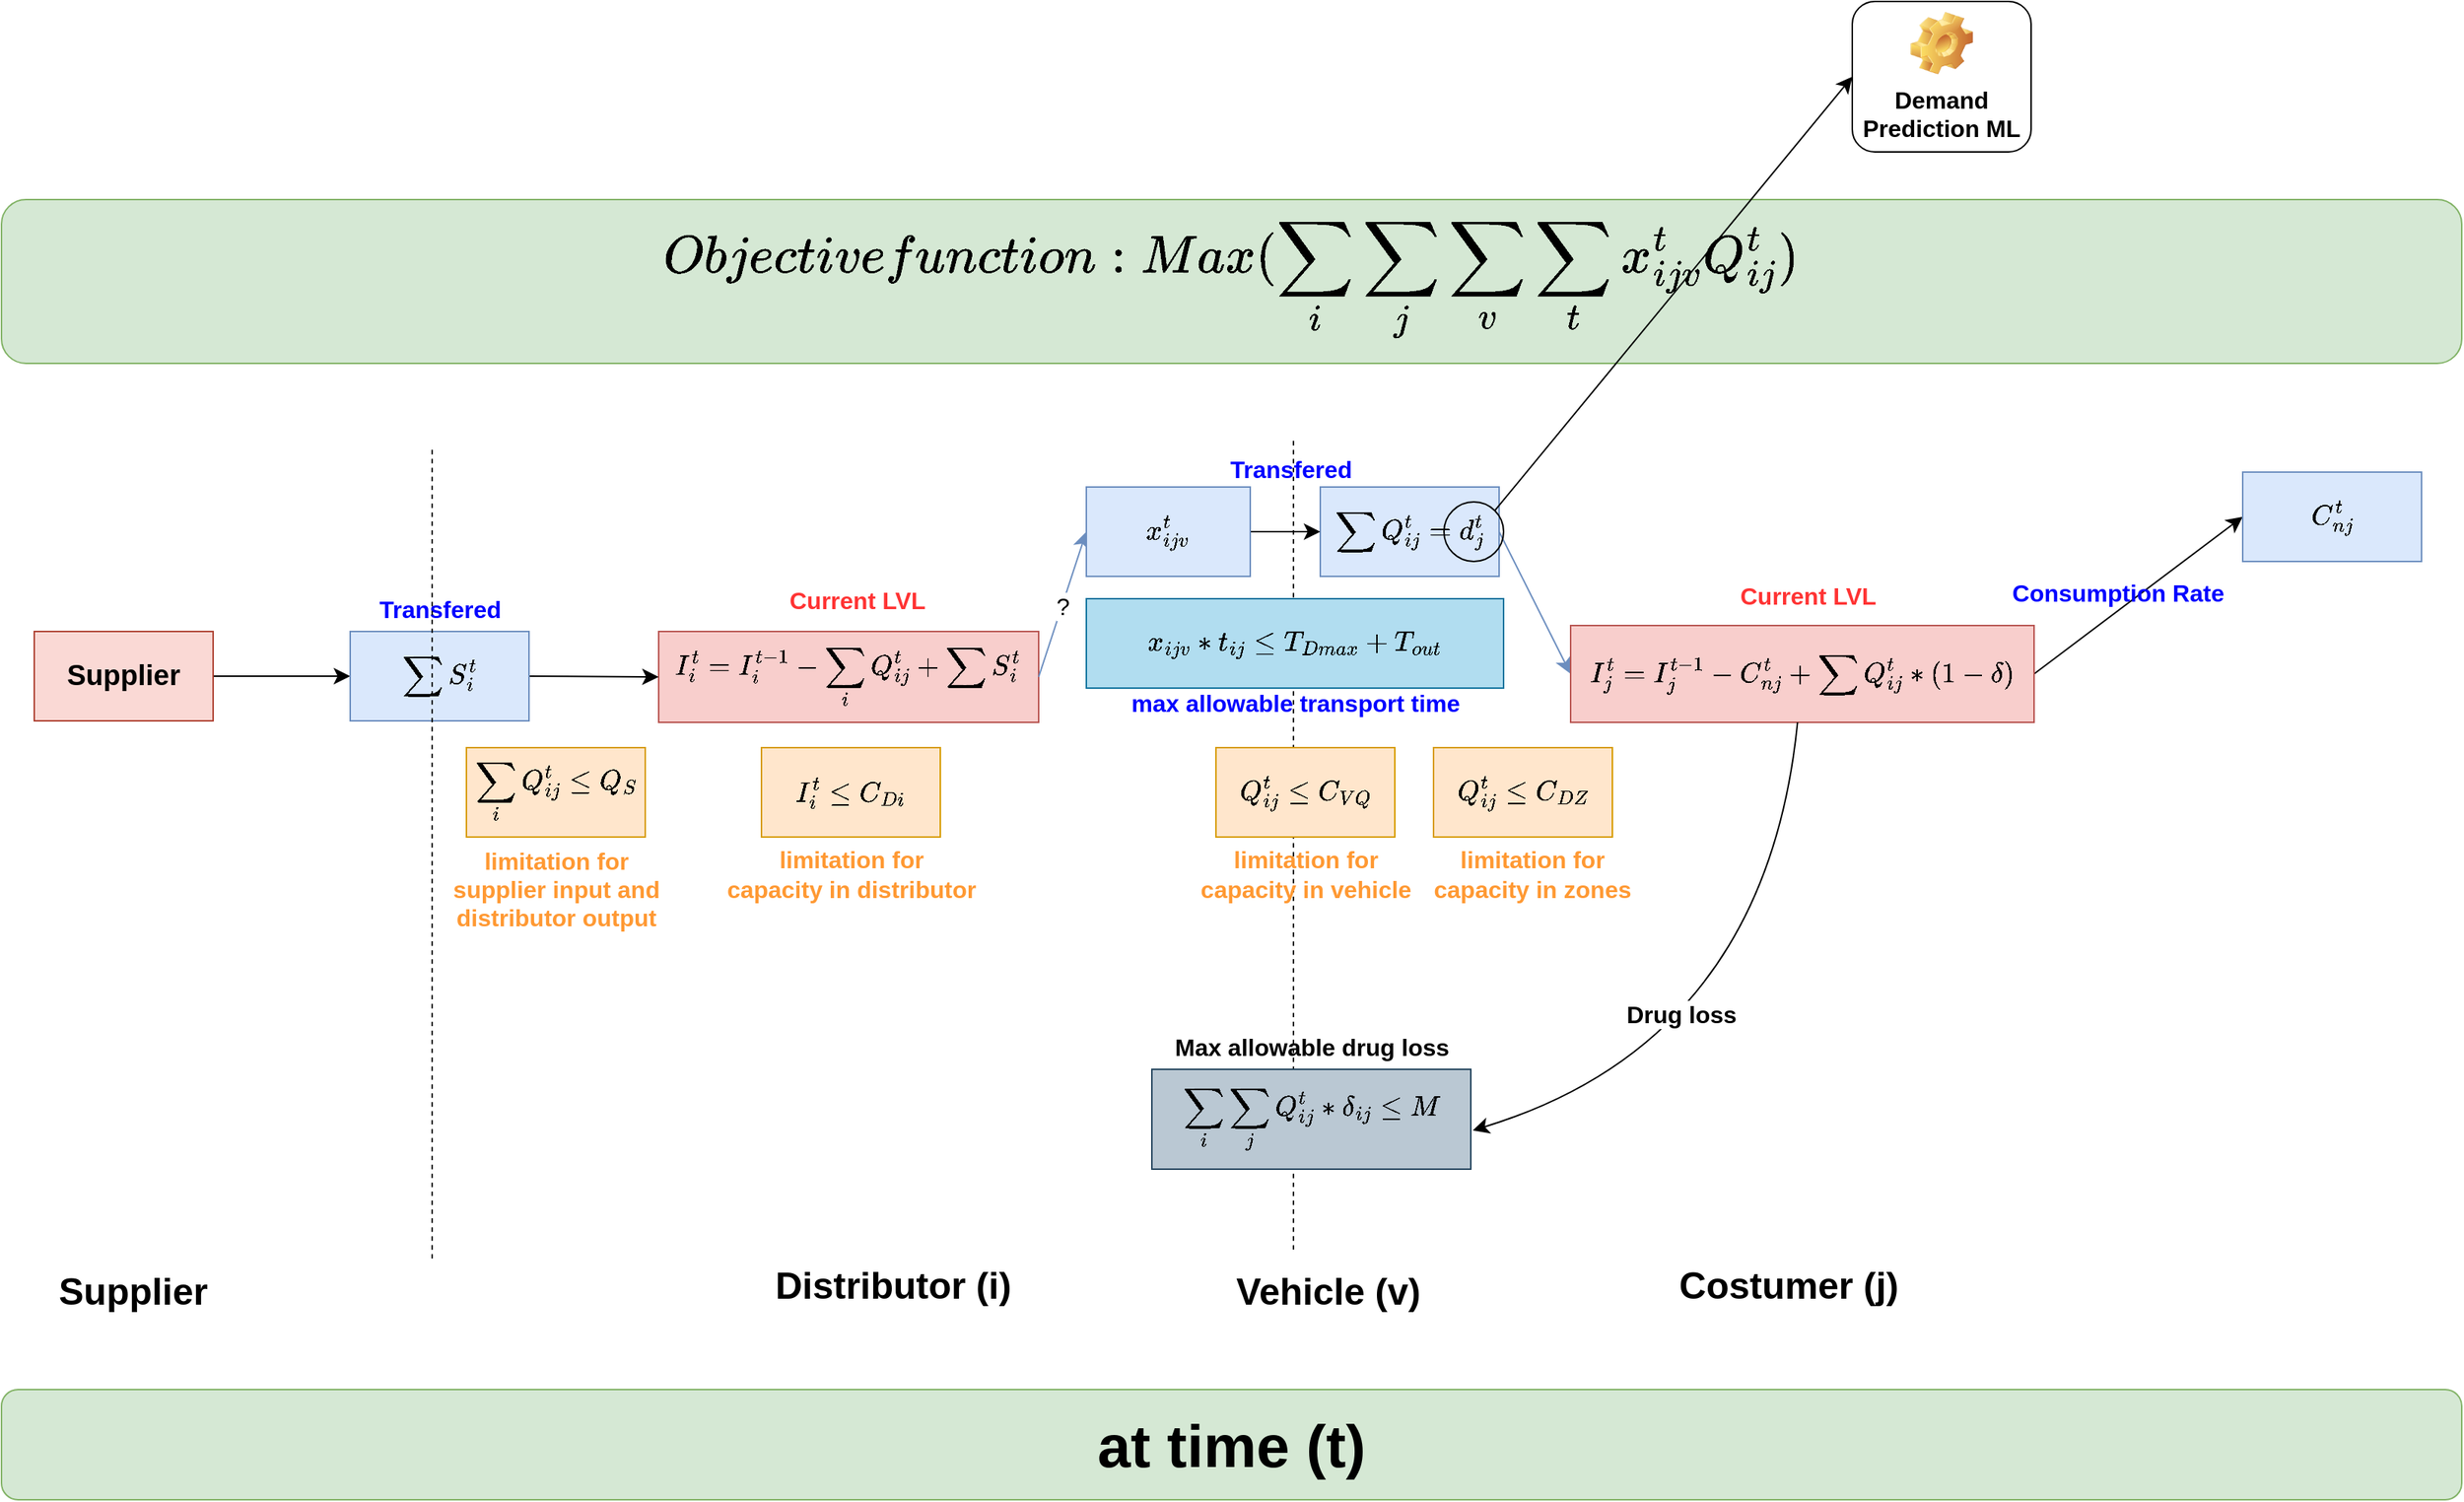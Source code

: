 <mxfile version="22.1.16" type="device">
  <diagram name="Page-1" id="K99bPmBn-CnV5g3CWrJr">
    <mxGraphModel dx="2500" dy="1742" grid="0" gridSize="10" guides="1" tooltips="1" connect="1" arrows="1" fold="1" page="0" pageScale="1" pageWidth="827" pageHeight="1169" math="1" shadow="0">
      <root>
        <mxCell id="0" />
        <mxCell id="1" parent="0" />
        <mxCell id="_x-ajN5ebLYVBwODIwIi-4" value="$$Objective function: Max(\sum_i{\sum_j{\sum_v{\sum_t{x_{ijv}^tQ_{ij}^t}}}})$$" style="rounded=1;whiteSpace=wrap;html=1;fontSize=30;fillColor=#d5e8d4;strokeColor=#82b366;fontStyle=0" vertex="1" parent="1">
          <mxGeometry x="-381" y="-83" width="1651" height="110" as="geometry" />
        </mxCell>
        <mxCell id="_x-ajN5ebLYVBwODIwIi-7" value="" style="endArrow=none;dashed=1;html=1;rounded=0;fontSize=12;startSize=8;endSize=8;curved=1;entryX=0.678;entryY=0.008;entryDx=0;entryDy=0;entryPerimeter=0;" edge="1" parent="1">
          <mxGeometry width="50" height="50" relative="1" as="geometry">
            <mxPoint x="486" y="622" as="sourcePoint" />
            <mxPoint x="486.002" y="75.998" as="targetPoint" />
          </mxGeometry>
        </mxCell>
        <mxCell id="_x-ajN5ebLYVBwODIwIi-13" style="edgeStyle=none;curved=1;rounded=0;orthogonalLoop=1;jettySize=auto;html=1;exitX=1;exitY=0.5;exitDx=0;exitDy=0;entryX=0;entryY=0.5;entryDx=0;entryDy=0;fontSize=12;startSize=8;endSize=8;fillColor=#dae8fc;strokeColor=#6c8ebf;" edge="1" parent="1" source="_x-ajN5ebLYVBwODIwIi-14" target="_x-ajN5ebLYVBwODIwIi-10">
          <mxGeometry relative="1" as="geometry" />
        </mxCell>
        <mxCell id="_x-ajN5ebLYVBwODIwIi-8" value="$$I_i^t = I_i^{t-1}-\sum_i{Q_{ij}^t}+\sum{S_i^t}$$" style="text;strokeColor=#b85450;fillColor=#f8cecc;html=1;align=center;verticalAlign=middle;whiteSpace=wrap;rounded=0;fontSize=16;" vertex="1" parent="1">
          <mxGeometry x="60" y="207" width="255" height="61" as="geometry" />
        </mxCell>
        <mxCell id="_x-ajN5ebLYVBwODIwIi-58" style="edgeStyle=none;curved=1;rounded=0;orthogonalLoop=1;jettySize=auto;html=1;entryX=0;entryY=0.5;entryDx=0;entryDy=0;fontSize=12;startSize=8;endSize=8;exitX=1;exitY=0.5;exitDx=0;exitDy=0;" edge="1" parent="1" source="_x-ajN5ebLYVBwODIwIi-10" target="_x-ajN5ebLYVBwODIwIi-57">
          <mxGeometry relative="1" as="geometry" />
        </mxCell>
        <mxCell id="_x-ajN5ebLYVBwODIwIi-10" value="$$I_j^t = I_j^{t-1}-C_{nj}^t+\sum{Q_{ij}^t}*(1-\delta)$$" style="text;strokeColor=#b85450;fillColor=#f8cecc;html=1;align=center;verticalAlign=middle;whiteSpace=wrap;rounded=0;fontSize=16;strokeWidth=1;" vertex="1" parent="1">
          <mxGeometry x="672" y="203" width="311" height="65" as="geometry" />
        </mxCell>
        <mxCell id="_x-ajN5ebLYVBwODIwIi-15" value="" style="edgeStyle=none;curved=1;rounded=0;orthogonalLoop=1;jettySize=auto;html=1;exitX=1;exitY=0.5;exitDx=0;exitDy=0;entryX=0;entryY=0.5;entryDx=0;entryDy=0;fontSize=12;startSize=8;endSize=8;fillColor=#dae8fc;strokeColor=#6c8ebf;" edge="1" parent="1" source="_x-ajN5ebLYVBwODIwIi-8" target="_x-ajN5ebLYVBwODIwIi-17">
          <mxGeometry relative="1" as="geometry">
            <mxPoint x="409" y="260" as="sourcePoint" />
            <mxPoint x="569" y="112" as="targetPoint" />
          </mxGeometry>
        </mxCell>
        <mxCell id="_x-ajN5ebLYVBwODIwIi-19" value="?" style="edgeLabel;html=1;align=center;verticalAlign=middle;resizable=0;points=[];fontSize=16;" vertex="1" connectable="0" parent="_x-ajN5ebLYVBwODIwIi-15">
          <mxGeometry x="-0.024" relative="1" as="geometry">
            <mxPoint as="offset" />
          </mxGeometry>
        </mxCell>
        <mxCell id="_x-ajN5ebLYVBwODIwIi-14" value="$$\sum{Q_{ij}^t} = d_j^t$$" style="rounded=0;whiteSpace=wrap;html=1;fontSize=16;fillColor=#dae8fc;strokeColor=#6c8ebf;" vertex="1" parent="1">
          <mxGeometry x="504" y="110" width="120" height="60" as="geometry" />
        </mxCell>
        <mxCell id="_x-ajN5ebLYVBwODIwIi-18" style="edgeStyle=none;curved=1;rounded=0;orthogonalLoop=1;jettySize=auto;html=1;fontSize=12;startSize=8;endSize=8;" edge="1" parent="1" source="_x-ajN5ebLYVBwODIwIi-17" target="_x-ajN5ebLYVBwODIwIi-14">
          <mxGeometry relative="1" as="geometry" />
        </mxCell>
        <mxCell id="_x-ajN5ebLYVBwODIwIi-17" value="$$x_{ijv}^t&lt;br&gt;$$" style="rounded=0;whiteSpace=wrap;html=1;fontSize=16;fillColor=#dae8fc;strokeColor=#6c8ebf;" vertex="1" parent="1">
          <mxGeometry x="347" y="110" width="110" height="60" as="geometry" />
        </mxCell>
        <mxCell id="_x-ajN5ebLYVBwODIwIi-21" style="edgeStyle=none;curved=1;rounded=0;orthogonalLoop=1;jettySize=auto;html=1;exitX=1;exitY=0;exitDx=0;exitDy=0;fontSize=12;startSize=8;endSize=8;entryX=0;entryY=0.5;entryDx=0;entryDy=0;" edge="1" parent="1" source="_x-ajN5ebLYVBwODIwIi-20" target="_x-ajN5ebLYVBwODIwIi-22">
          <mxGeometry relative="1" as="geometry">
            <mxPoint x="869.143" y="18.143" as="targetPoint" />
          </mxGeometry>
        </mxCell>
        <mxCell id="_x-ajN5ebLYVBwODIwIi-20" value="" style="ellipse;whiteSpace=wrap;html=1;aspect=fixed;fontSize=16;fillColor=none;fillStyle=hatch;" vertex="1" parent="1">
          <mxGeometry x="587" y="120" width="40" height="40" as="geometry" />
        </mxCell>
        <mxCell id="_x-ajN5ebLYVBwODIwIi-22" value="Demand Prediction ML" style="label;whiteSpace=wrap;html=1;align=center;verticalAlign=bottom;spacingLeft=0;spacingBottom=4;imageAlign=center;imageVerticalAlign=top;image=img/clipart/Gear_128x128.png;fontSize=16;" vertex="1" parent="1">
          <mxGeometry x="861" y="-216" width="120" height="101" as="geometry" />
        </mxCell>
        <mxCell id="_x-ajN5ebLYVBwODIwIi-23" style="edgeStyle=none;curved=1;rounded=0;orthogonalLoop=1;jettySize=auto;html=1;entryX=0;entryY=0.5;entryDx=0;entryDy=0;fontSize=12;startSize=8;endSize=8;" edge="1" parent="1" source="_x-ajN5ebLYVBwODIwIi-22" target="_x-ajN5ebLYVBwODIwIi-22">
          <mxGeometry relative="1" as="geometry" />
        </mxCell>
        <mxCell id="_x-ajN5ebLYVBwODIwIi-25" value="$$Q_{ij}^t \leq C_{VQ}$$" style="rounded=0;whiteSpace=wrap;html=1;fontSize=16;fillColor=#ffe6cc;strokeColor=#d79b00;" vertex="1" parent="1">
          <mxGeometry x="434" y="285" width="120" height="60" as="geometry" />
        </mxCell>
        <mxCell id="_x-ajN5ebLYVBwODIwIi-26" value="$$Q_{ij}^t \leq C_{DZ}$$" style="rounded=0;whiteSpace=wrap;html=1;fontSize=16;fillColor=#ffe6cc;strokeColor=#d79b00;" vertex="1" parent="1">
          <mxGeometry x="580" y="285" width="120" height="60" as="geometry" />
        </mxCell>
        <mxCell id="_x-ajN5ebLYVBwODIwIi-27" value="$$\sum_i{\sum_j{Q_{ij}^t*\delta_{ij}}} \leq M$$" style="rounded=0;whiteSpace=wrap;html=1;fontSize=16;fillColor=#bac8d3;strokeColor=#23445d;" vertex="1" parent="1">
          <mxGeometry x="391" y="501" width="214" height="67" as="geometry" />
        </mxCell>
        <mxCell id="_x-ajN5ebLYVBwODIwIi-31" value="$$I_i^t \leq C_{Di}$$" style="rounded=0;whiteSpace=wrap;html=1;fontSize=16;fillColor=#ffe6cc;strokeColor=#d79b00;" vertex="1" parent="1">
          <mxGeometry x="129" y="285" width="120" height="60" as="geometry" />
        </mxCell>
        <mxCell id="_x-ajN5ebLYVBwODIwIi-32" value="Current LVL" style="text;html=1;align=center;verticalAlign=middle;resizable=0;points=[];autosize=1;strokeColor=none;fillColor=none;fontSize=16;fontColor=#FF3333;fontStyle=1" vertex="1" parent="1">
          <mxGeometry x="138" y="170" width="109" height="31" as="geometry" />
        </mxCell>
        <mxCell id="_x-ajN5ebLYVBwODIwIi-33" value="Current LVL" style="text;html=1;align=center;verticalAlign=middle;resizable=0;points=[];autosize=1;strokeColor=none;fillColor=none;fontSize=16;fontColor=#FF3333;fontStyle=1" vertex="1" parent="1">
          <mxGeometry x="776" y="167" width="109" height="31" as="geometry" />
        </mxCell>
        <mxCell id="_x-ajN5ebLYVBwODIwIi-34" value="Distributor (i)" style="text;html=1;align=center;verticalAlign=middle;resizable=0;points=[];autosize=1;strokeColor=none;fillColor=none;fontSize=25;fontStyle=1" vertex="1" parent="1">
          <mxGeometry x="129" y="624" width="176" height="42" as="geometry" />
        </mxCell>
        <mxCell id="_x-ajN5ebLYVBwODIwIi-35" value="Costumer (j)" style="text;html=1;align=center;verticalAlign=middle;resizable=0;points=[];autosize=1;strokeColor=none;fillColor=none;fontSize=25;fontStyle=1" vertex="1" parent="1">
          <mxGeometry x="735" y="624" width="165" height="42" as="geometry" />
        </mxCell>
        <mxCell id="_x-ajN5ebLYVBwODIwIi-38" style="edgeStyle=none;curved=1;rounded=0;orthogonalLoop=1;jettySize=auto;html=1;entryX=0;entryY=0.5;entryDx=0;entryDy=0;fontSize=12;startSize=8;endSize=8;" edge="1" parent="1" source="_x-ajN5ebLYVBwODIwIi-37" target="_x-ajN5ebLYVBwODIwIi-39">
          <mxGeometry relative="1" as="geometry" />
        </mxCell>
        <mxCell id="_x-ajN5ebLYVBwODIwIi-37" value="Supplier" style="rounded=0;whiteSpace=wrap;html=1;fontSize=19;fillColor=#fad9d5;strokeColor=#ae4132;fontStyle=1" vertex="1" parent="1">
          <mxGeometry x="-359" y="207" width="120" height="60" as="geometry" />
        </mxCell>
        <mxCell id="_x-ajN5ebLYVBwODIwIi-40" style="edgeStyle=none;curved=1;rounded=0;orthogonalLoop=1;jettySize=auto;html=1;entryX=0;entryY=0.5;entryDx=0;entryDy=0;fontSize=12;startSize=8;endSize=8;exitX=1;exitY=0.5;exitDx=0;exitDy=0;" edge="1" parent="1" source="_x-ajN5ebLYVBwODIwIi-39" target="_x-ajN5ebLYVBwODIwIi-8">
          <mxGeometry relative="1" as="geometry" />
        </mxCell>
        <mxCell id="_x-ajN5ebLYVBwODIwIi-39" value="$$\sum{S_i^t}$$" style="rounded=0;whiteSpace=wrap;html=1;fontSize=16;fillColor=#dae8fc;strokeColor=#6c8ebf;" vertex="1" parent="1">
          <mxGeometry x="-147" y="207" width="120" height="60" as="geometry" />
        </mxCell>
        <mxCell id="_x-ajN5ebLYVBwODIwIi-41" value="Supplier" style="text;html=1;align=center;verticalAlign=middle;resizable=0;points=[];autosize=1;strokeColor=none;fillColor=none;fontSize=25;fontStyle=1" vertex="1" parent="1">
          <mxGeometry x="-352" y="628" width="118" height="42" as="geometry" />
        </mxCell>
        <mxCell id="_x-ajN5ebLYVBwODIwIi-42" value="Vehicle (v)" style="text;html=1;align=center;verticalAlign=middle;resizable=0;points=[];autosize=1;strokeColor=none;fillColor=none;fontSize=25;fontStyle=1" vertex="1" parent="1">
          <mxGeometry x="438" y="628" width="142" height="42" as="geometry" />
        </mxCell>
        <mxCell id="_x-ajN5ebLYVBwODIwIi-43" value="Transfered" style="text;html=1;align=center;verticalAlign=middle;resizable=0;points=[];autosize=1;strokeColor=none;fillColor=none;fontSize=16;fontColor=#0000FF;fontStyle=1" vertex="1" parent="1">
          <mxGeometry x="434" y="82" width="100" height="31" as="geometry" />
        </mxCell>
        <mxCell id="_x-ajN5ebLYVBwODIwIi-44" value="Max allowable drug loss" style="text;html=1;align=center;verticalAlign=middle;resizable=0;points=[];autosize=1;strokeColor=none;fillColor=none;fontSize=16;fontColor=#000000;fontStyle=1" vertex="1" parent="1">
          <mxGeometry x="397" y="470" width="202" height="31" as="geometry" />
        </mxCell>
        <mxCell id="_x-ajN5ebLYVBwODIwIi-45" value="Transfered" style="text;html=1;align=center;verticalAlign=middle;resizable=0;points=[];autosize=1;strokeColor=none;fillColor=none;fontSize=16;fontColor=#0000FF;fontStyle=1" vertex="1" parent="1">
          <mxGeometry x="-137" y="176" width="100" height="31" as="geometry" />
        </mxCell>
        <mxCell id="_x-ajN5ebLYVBwODIwIi-48" value="$$x_{ijv}*t_{ij} \leq T_{Dmax} + T_{out}$$" style="rounded=0;whiteSpace=wrap;html=1;fontSize=16;fillColor=#b1ddf0;strokeColor=#10739e;" vertex="1" parent="1">
          <mxGeometry x="347" y="185" width="280" height="60" as="geometry" />
        </mxCell>
        <mxCell id="_x-ajN5ebLYVBwODIwIi-49" value="max allowable transport time" style="text;html=1;align=center;verticalAlign=middle;resizable=0;points=[];autosize=1;strokeColor=none;fillColor=none;fontSize=16;fontColor=#0000FF;fontStyle=1" vertex="1" parent="1">
          <mxGeometry x="367.5" y="239" width="239" height="31" as="geometry" />
        </mxCell>
        <mxCell id="_x-ajN5ebLYVBwODIwIi-50" value="$$\sum_i{Q_{ij}^t \leq Q_S}$$" style="rounded=0;whiteSpace=wrap;html=1;fontSize=16;fillColor=#ffe6cc;strokeColor=#d79b00;" vertex="1" parent="1">
          <mxGeometry x="-69" y="285" width="120" height="60" as="geometry" />
        </mxCell>
        <mxCell id="_x-ajN5ebLYVBwODIwIi-51" value="limitation for &lt;br&gt;capacity in zones" style="text;html=1;align=center;verticalAlign=middle;resizable=0;points=[];autosize=1;strokeColor=none;fillColor=none;fontSize=16;fontColor=#FF9933;fontStyle=1" vertex="1" parent="1">
          <mxGeometry x="570" y="345" width="151" height="50" as="geometry" />
        </mxCell>
        <mxCell id="_x-ajN5ebLYVBwODIwIi-53" value="limitation for &lt;br&gt;capacity in vehicle" style="text;html=1;align=center;verticalAlign=middle;resizable=0;points=[];autosize=1;strokeColor=none;fillColor=none;fontSize=16;fontColor=#FF9933;fontStyle=1" vertex="1" parent="1">
          <mxGeometry x="414.5" y="345" width="159" height="50" as="geometry" />
        </mxCell>
        <mxCell id="_x-ajN5ebLYVBwODIwIi-54" value="limitation for &lt;br&gt;capacity in distributor" style="text;html=1;align=center;verticalAlign=middle;resizable=0;points=[];autosize=1;strokeColor=none;fillColor=none;fontSize=16;fontColor=#FF9933;fontStyle=1" vertex="1" parent="1">
          <mxGeometry x="96.5" y="345" width="185" height="50" as="geometry" />
        </mxCell>
        <mxCell id="_x-ajN5ebLYVBwODIwIi-55" value="limitation for &lt;br&gt;supplier input and &lt;br&gt;distributor output" style="text;html=1;align=center;verticalAlign=middle;resizable=0;points=[];autosize=1;strokeColor=none;fillColor=none;fontSize=16;fontColor=#FF9933;fontStyle=1" vertex="1" parent="1">
          <mxGeometry x="-87.5" y="345" width="157" height="70" as="geometry" />
        </mxCell>
        <mxCell id="_x-ajN5ebLYVBwODIwIi-56" value="" style="endArrow=none;dashed=1;html=1;rounded=0;fontSize=12;startSize=8;endSize=8;curved=1;entryX=0.678;entryY=0.008;entryDx=0;entryDy=0;entryPerimeter=0;" edge="1" parent="1">
          <mxGeometry width="50" height="50" relative="1" as="geometry">
            <mxPoint x="-92" y="628" as="sourcePoint" />
            <mxPoint x="-91.998" y="81.998" as="targetPoint" />
          </mxGeometry>
        </mxCell>
        <mxCell id="_x-ajN5ebLYVBwODIwIi-57" value="$$C_{nj}^t$$" style="rounded=0;whiteSpace=wrap;html=1;fontSize=16;fillColor=#dae8fc;strokeColor=#6c8ebf;" vertex="1" parent="1">
          <mxGeometry x="1123" y="100" width="120" height="60" as="geometry" />
        </mxCell>
        <mxCell id="_x-ajN5ebLYVBwODIwIi-60" value="Consumption Rate" style="text;html=1;align=center;verticalAlign=middle;resizable=0;points=[];autosize=1;strokeColor=none;fillColor=none;fontSize=16;fontColor=#0000FF;fontStyle=1" vertex="1" parent="1">
          <mxGeometry x="959" y="165" width="160" height="31" as="geometry" />
        </mxCell>
        <mxCell id="_x-ajN5ebLYVBwODIwIi-61" style="edgeStyle=none;curved=1;rounded=0;orthogonalLoop=1;jettySize=auto;html=1;entryX=1.006;entryY=0.612;entryDx=0;entryDy=0;entryPerimeter=0;fontSize=12;startSize=8;endSize=8;" edge="1" parent="1" source="_x-ajN5ebLYVBwODIwIi-10" target="_x-ajN5ebLYVBwODIwIi-27">
          <mxGeometry relative="1" as="geometry">
            <Array as="points">
              <mxPoint x="803" y="482" />
            </Array>
          </mxGeometry>
        </mxCell>
        <mxCell id="_x-ajN5ebLYVBwODIwIi-62" value="Drug loss" style="edgeLabel;html=1;align=center;verticalAlign=middle;resizable=0;points=[];fontSize=16;fontStyle=1" vertex="1" connectable="0" parent="_x-ajN5ebLYVBwODIwIi-61">
          <mxGeometry x="0.258" y="-35" relative="1" as="geometry">
            <mxPoint y="1" as="offset" />
          </mxGeometry>
        </mxCell>
        <mxCell id="_x-ajN5ebLYVBwODIwIi-64" value="at time (t)" style="rounded=1;whiteSpace=wrap;html=1;fontSize=40;fillColor=#d5e8d4;strokeColor=#82b366;fontStyle=1" vertex="1" parent="1">
          <mxGeometry x="-381" y="716" width="1651" height="74" as="geometry" />
        </mxCell>
      </root>
    </mxGraphModel>
  </diagram>
</mxfile>

